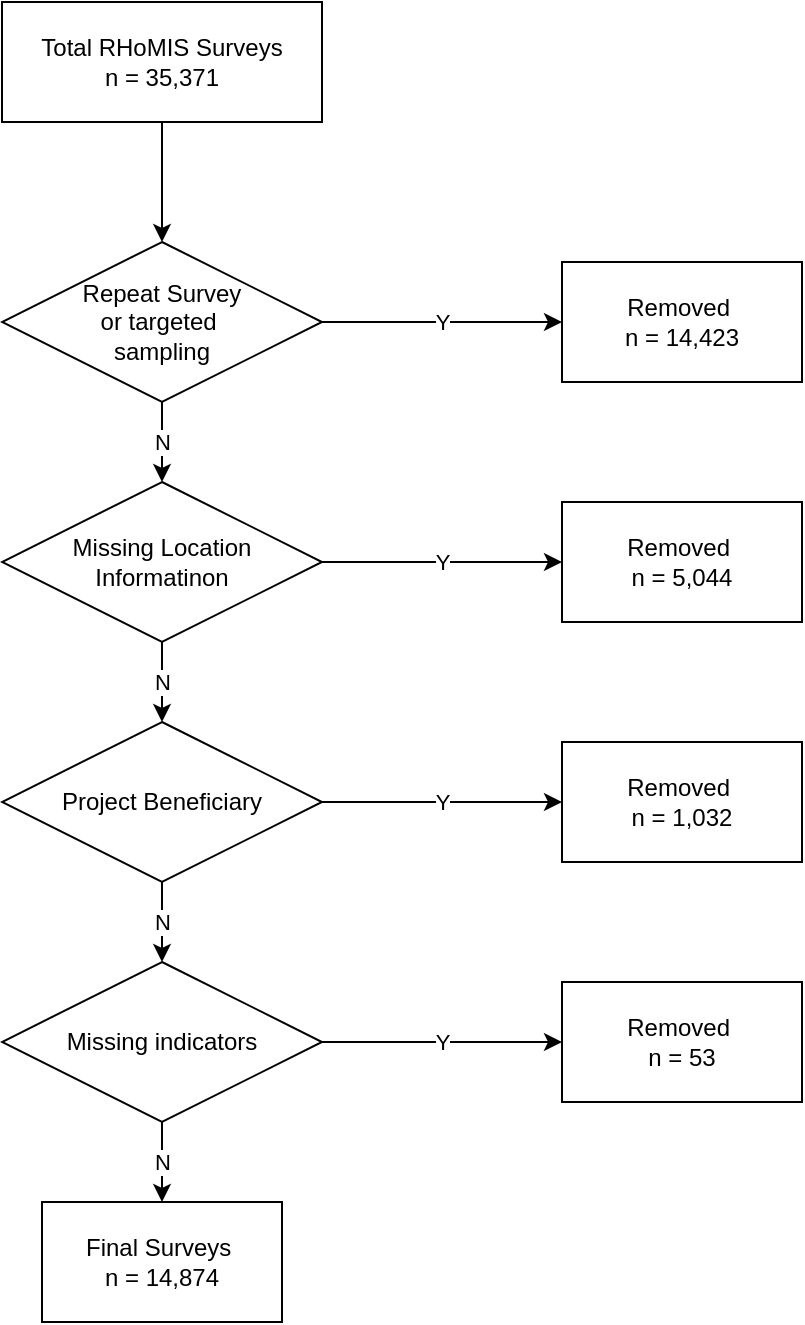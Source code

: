 <mxfile version="21.0.6" type="device"><diagram name="Page-1" id="MUD6ZLYWLUWiDsOp4zC5"><mxGraphModel dx="1026" dy="661" grid="1" gridSize="10" guides="1" tooltips="1" connect="1" arrows="1" fold="1" page="1" pageScale="1" pageWidth="827" pageHeight="1169" math="0" shadow="0"><root><mxCell id="0"/><mxCell id="1" parent="0"/><mxCell id="EyZPKN1DUDEYmW5NbVRr-5" value="" style="edgeStyle=orthogonalEdgeStyle;rounded=0;orthogonalLoop=1;jettySize=auto;html=1;" parent="1" source="EyZPKN1DUDEYmW5NbVRr-1" target="EyZPKN1DUDEYmW5NbVRr-3" edge="1"><mxGeometry relative="1" as="geometry"/></mxCell><mxCell id="EyZPKN1DUDEYmW5NbVRr-1" value="Total RHoMIS Surveys&lt;br&gt;n = 35,371" style="rounded=0;whiteSpace=wrap;html=1;" parent="1" vertex="1"><mxGeometry x="120" y="80" width="160" height="60" as="geometry"/></mxCell><mxCell id="EyZPKN1DUDEYmW5NbVRr-6" value="Y" style="edgeStyle=orthogonalEdgeStyle;rounded=0;orthogonalLoop=1;jettySize=auto;html=1;exitX=1;exitY=0.5;exitDx=0;exitDy=0;" parent="1" source="EyZPKN1DUDEYmW5NbVRr-3" target="EyZPKN1DUDEYmW5NbVRr-4" edge="1"><mxGeometry relative="1" as="geometry"/></mxCell><mxCell id="EyZPKN1DUDEYmW5NbVRr-8" value="N" style="edgeStyle=orthogonalEdgeStyle;rounded=0;orthogonalLoop=1;jettySize=auto;html=1;" parent="1" source="EyZPKN1DUDEYmW5NbVRr-3" target="EyZPKN1DUDEYmW5NbVRr-7" edge="1"><mxGeometry relative="1" as="geometry"/></mxCell><mxCell id="EyZPKN1DUDEYmW5NbVRr-3" value="Repeat Survey&lt;br&gt;or targeted&amp;nbsp;&lt;br&gt;sampling" style="rhombus;whiteSpace=wrap;html=1;" parent="1" vertex="1"><mxGeometry x="120" y="200" width="160" height="80" as="geometry"/></mxCell><mxCell id="EyZPKN1DUDEYmW5NbVRr-4" value="Removed&amp;nbsp;&lt;br&gt;n = 14,423" style="rounded=0;whiteSpace=wrap;html=1;" parent="1" vertex="1"><mxGeometry x="400" y="210" width="120" height="60" as="geometry"/></mxCell><mxCell id="EyZPKN1DUDEYmW5NbVRr-10" value="Y" style="edgeStyle=orthogonalEdgeStyle;rounded=0;orthogonalLoop=1;jettySize=auto;html=1;entryX=0;entryY=0.5;entryDx=0;entryDy=0;" parent="1" source="EyZPKN1DUDEYmW5NbVRr-7" target="EyZPKN1DUDEYmW5NbVRr-9" edge="1"><mxGeometry relative="1" as="geometry"/></mxCell><mxCell id="EyZPKN1DUDEYmW5NbVRr-14" value="N" style="edgeStyle=orthogonalEdgeStyle;rounded=0;orthogonalLoop=1;jettySize=auto;html=1;exitX=0.5;exitY=1;exitDx=0;exitDy=0;entryX=0.5;entryY=0;entryDx=0;entryDy=0;" parent="1" source="EyZPKN1DUDEYmW5NbVRr-7" target="EyZPKN1DUDEYmW5NbVRr-11" edge="1"><mxGeometry relative="1" as="geometry"/></mxCell><mxCell id="EyZPKN1DUDEYmW5NbVRr-7" value="Missing Location&lt;br&gt;Informatinon" style="rhombus;whiteSpace=wrap;html=1;" parent="1" vertex="1"><mxGeometry x="120" y="320" width="160" height="80" as="geometry"/></mxCell><mxCell id="EyZPKN1DUDEYmW5NbVRr-9" value="Removed&amp;nbsp;&lt;br&gt;n =&amp;nbsp;5,044" style="rounded=0;whiteSpace=wrap;html=1;" parent="1" vertex="1"><mxGeometry x="400" y="330" width="120" height="60" as="geometry"/></mxCell><mxCell id="EyZPKN1DUDEYmW5NbVRr-13" value="Y" style="edgeStyle=orthogonalEdgeStyle;rounded=0;orthogonalLoop=1;jettySize=auto;html=1;exitX=1;exitY=0.5;exitDx=0;exitDy=0;" parent="1" source="EyZPKN1DUDEYmW5NbVRr-11" target="EyZPKN1DUDEYmW5NbVRr-12" edge="1"><mxGeometry relative="1" as="geometry"/></mxCell><mxCell id="EyZPKN1DUDEYmW5NbVRr-19" value="N" style="edgeStyle=orthogonalEdgeStyle;rounded=0;orthogonalLoop=1;jettySize=auto;html=1;exitX=0.5;exitY=1;exitDx=0;exitDy=0;entryX=0.5;entryY=0;entryDx=0;entryDy=0;" parent="1" source="EyZPKN1DUDEYmW5NbVRr-11" target="EyZPKN1DUDEYmW5NbVRr-16" edge="1"><mxGeometry relative="1" as="geometry"/></mxCell><mxCell id="EyZPKN1DUDEYmW5NbVRr-11" value="Project Beneficiary" style="rhombus;whiteSpace=wrap;html=1;" parent="1" vertex="1"><mxGeometry x="120" y="440" width="160" height="80" as="geometry"/></mxCell><mxCell id="EyZPKN1DUDEYmW5NbVRr-12" value="Removed&amp;nbsp;&lt;br&gt;n = 1,032" style="rounded=0;whiteSpace=wrap;html=1;" parent="1" vertex="1"><mxGeometry x="400" y="450" width="120" height="60" as="geometry"/></mxCell><mxCell id="EyZPKN1DUDEYmW5NbVRr-15" value="Final Surveys&amp;nbsp;&lt;br&gt;n = 14,874" style="rounded=0;whiteSpace=wrap;html=1;" parent="1" vertex="1"><mxGeometry x="140" y="680" width="120" height="60" as="geometry"/></mxCell><mxCell id="EyZPKN1DUDEYmW5NbVRr-18" value="Y" style="edgeStyle=orthogonalEdgeStyle;rounded=0;orthogonalLoop=1;jettySize=auto;html=1;exitX=1;exitY=0.5;exitDx=0;exitDy=0;" parent="1" source="EyZPKN1DUDEYmW5NbVRr-16" target="EyZPKN1DUDEYmW5NbVRr-17" edge="1"><mxGeometry relative="1" as="geometry"/></mxCell><mxCell id="EyZPKN1DUDEYmW5NbVRr-20" value="N" style="edgeStyle=orthogonalEdgeStyle;rounded=0;orthogonalLoop=1;jettySize=auto;html=1;exitX=0.5;exitY=1;exitDx=0;exitDy=0;entryX=0.5;entryY=0;entryDx=0;entryDy=0;" parent="1" source="EyZPKN1DUDEYmW5NbVRr-16" target="EyZPKN1DUDEYmW5NbVRr-15" edge="1"><mxGeometry relative="1" as="geometry"/></mxCell><mxCell id="EyZPKN1DUDEYmW5NbVRr-16" value="Missing indicators" style="rhombus;whiteSpace=wrap;html=1;" parent="1" vertex="1"><mxGeometry x="120" y="560" width="160" height="80" as="geometry"/></mxCell><mxCell id="EyZPKN1DUDEYmW5NbVRr-17" value="Removed&amp;nbsp;&lt;br&gt;n = 53" style="rounded=0;whiteSpace=wrap;html=1;" parent="1" vertex="1"><mxGeometry x="400" y="570" width="120" height="60" as="geometry"/></mxCell></root></mxGraphModel></diagram></mxfile>